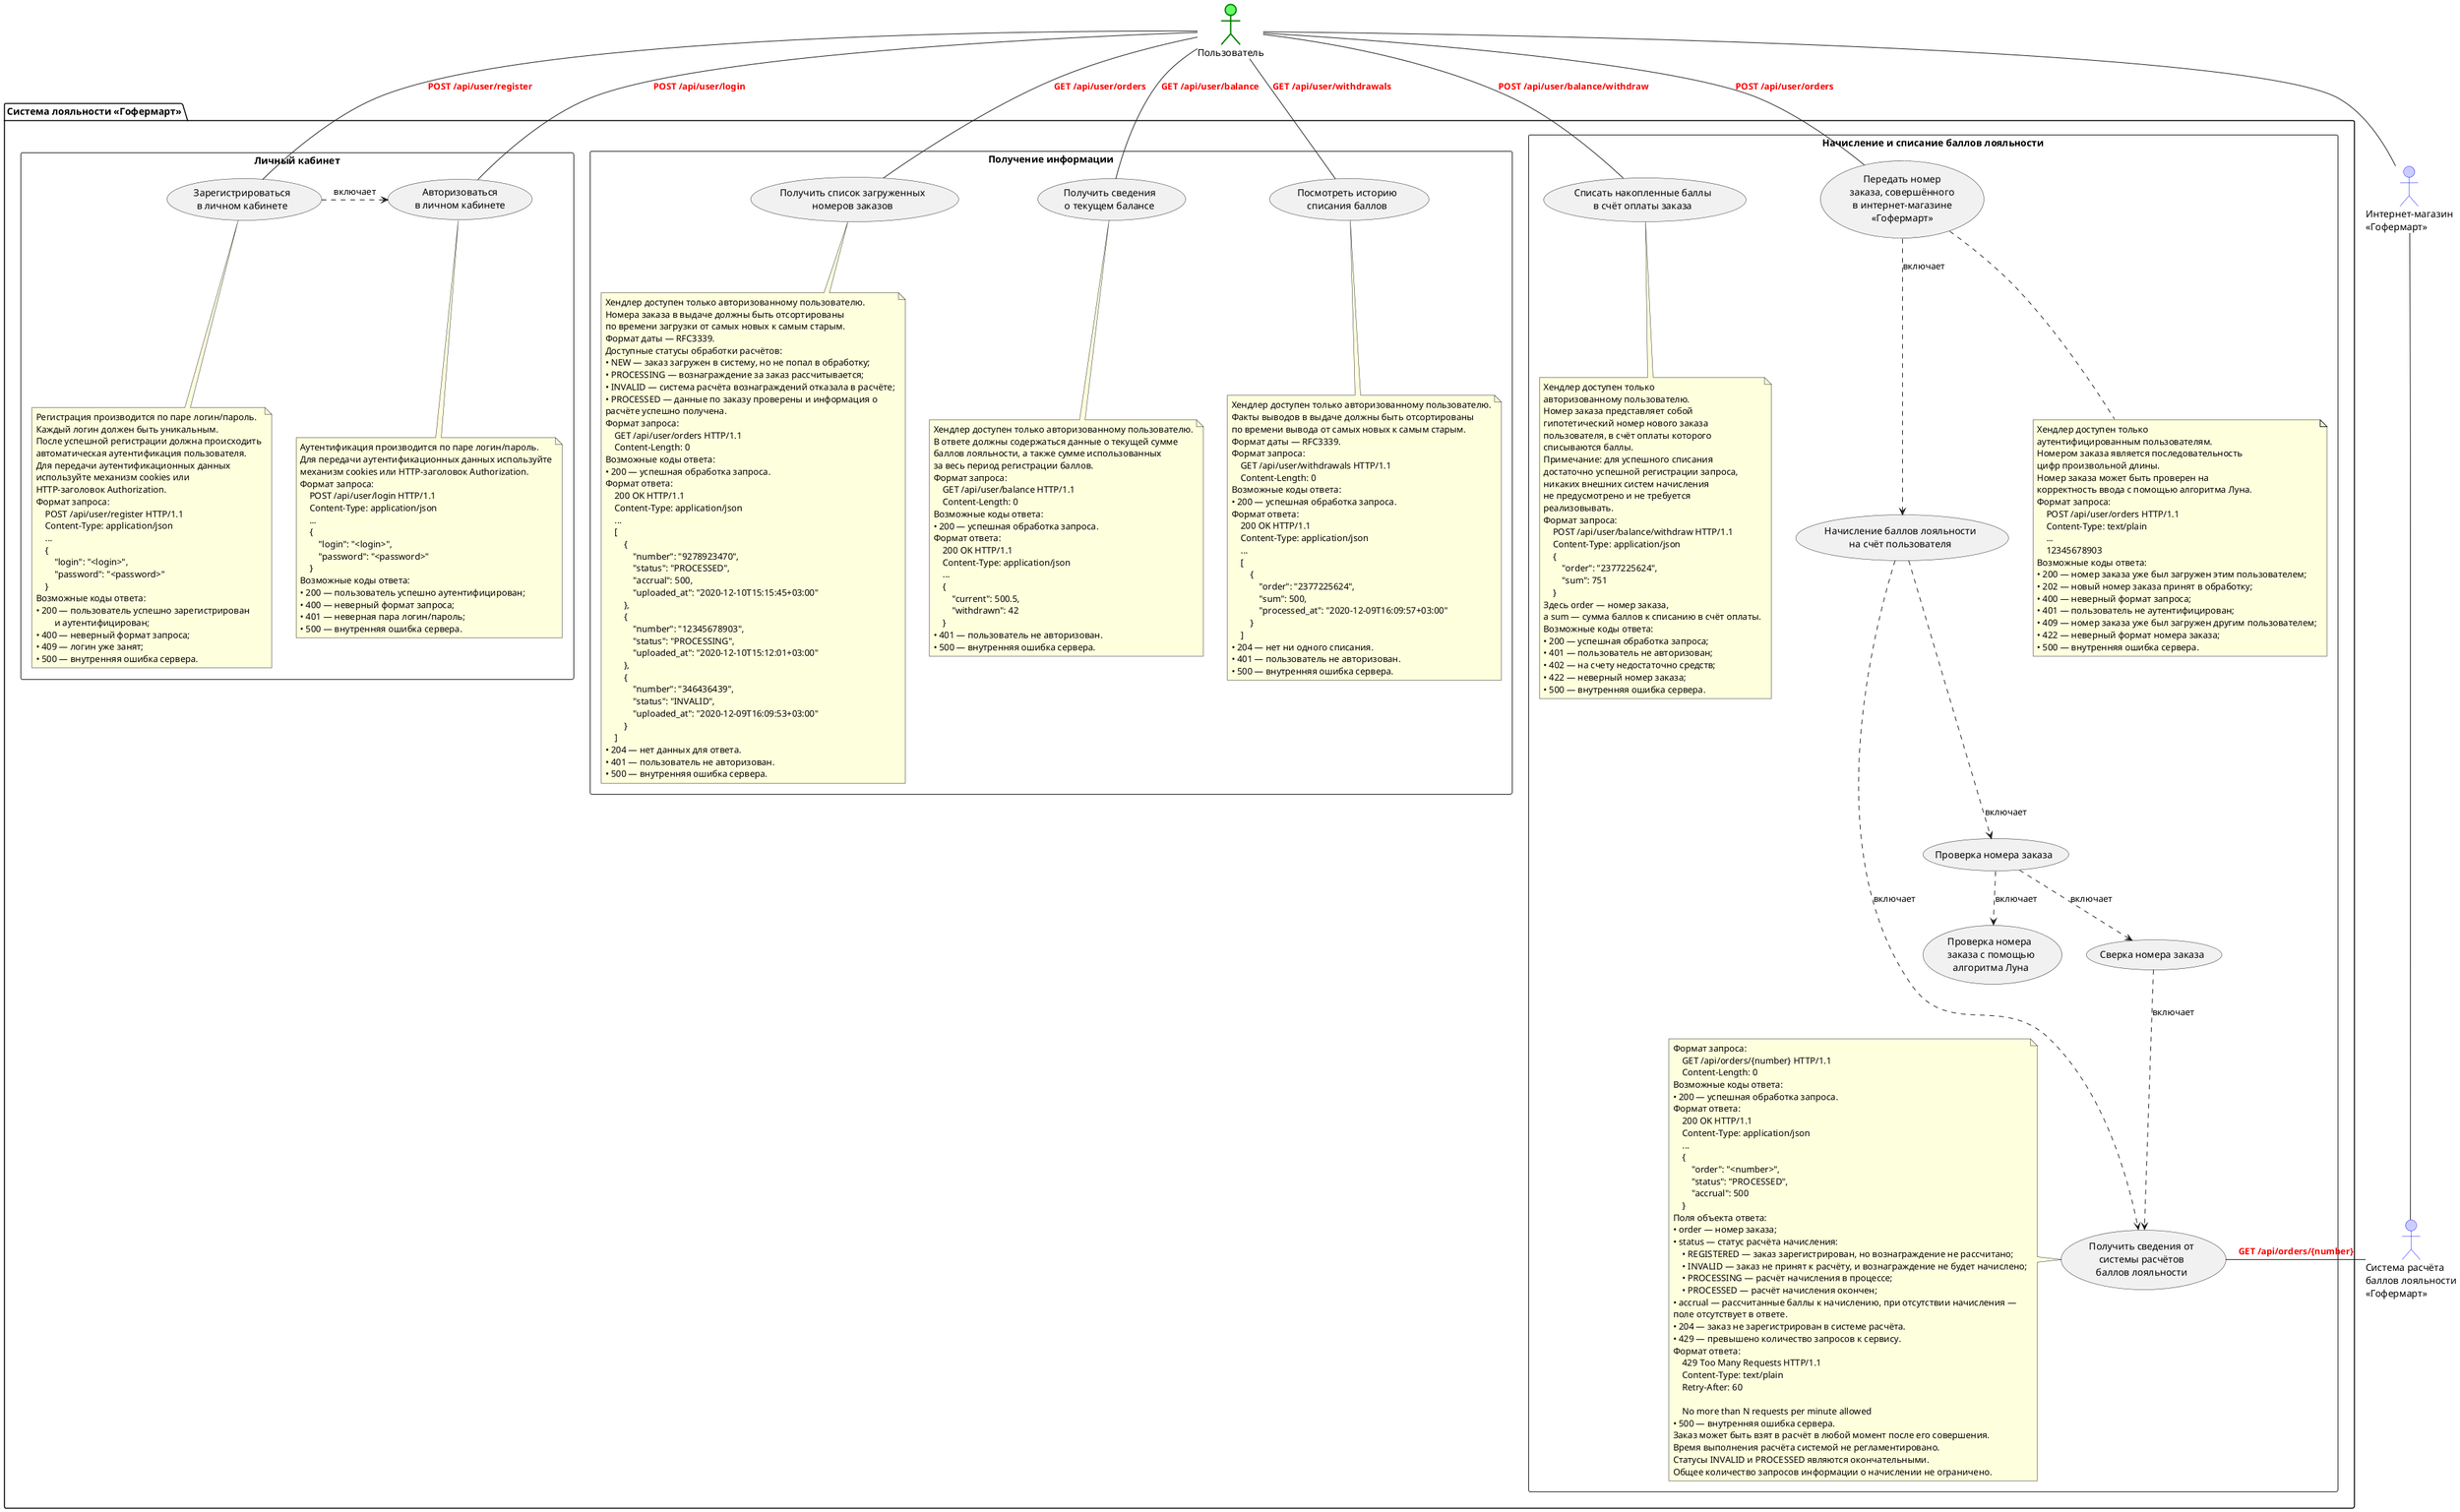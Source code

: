 @startuml usecase

'left to right direction

actor "Пользователь" as User #66FF66;line:Green;line.bold
actor "Интернет-магазин\n<< Гофермарт >>" as Store #CCCCFF;line:Blue
actor "Система расчёта\nбаллов лояльности\n<< Гофермарт >>" as CalcPointsSystem #CCCCFF;line:Blue

package "Система лояльности << Гофермарт >>" as LoyaltySystem {
    rectangle "Личный кабинет" {
        usecase "Зарегистрироваться\nв личном кабинете" as Registration
            note bottom of Registration
                Регистрация производится по паре логин/пароль.
                Каждый логин должен быть уникальным.
                После успешной регистрации должна происходить
                автоматическая аутентификация пользователя.
                Для передачи аутентификационных данных
                используйте механизм cookies или
                HTTP-заголовок Authorization.
                Формат запроса:
                    POST /api/user/register HTTP/1.1
                    Content-Type: application/json
                    ...
                    {
                        "login": "<login>",
                        "password": "<password>"
                    }
                Возможные коды ответа:
                • 200 — пользователь успешно зарегистрирован
                        и аутентифицирован;
                • 400 — неверный формат запроса;
                • 409 — логин уже занят;
                • 500 — внутренняя ошибка сервера.
            end note
        
        usecase "Авторизоваться\nв личном кабинете" as Authorization
            note bottom of Authorization
                Аутентификация производится по паре логин/пароль.
                Для передачи аутентификационных данных используйте
                механизм cookies или HTTP-заголовок Authorization.
                Формат запроса:
                    POST /api/user/login HTTP/1.1
                    Content-Type: application/json
                    ...
                    {
                        "login": "<login>",
                        "password": "<password>"
                    }
                Возможные коды ответа:
                • 200 — пользователь успешно аутентифицирован;
                • 400 — неверный формат запроса;
                • 401 — неверная пара логин/пароль;
                • 500 — внутренняя ошибка сервера.
            end note

    }
   
    rectangle "Получение информации" {
        usecase "Получить список загруженных\nномеров заказов" as GetUploadedOrderID
            note bottom of GetUploadedOrderID
                Хендлер доступен только авторизованному пользователю.
                Номера заказа в выдаче должны быть отсортированы
                по времени загрузки от самых новых к самым старым.
                Формат даты — RFC3339.
                Доступные статусы обработки расчётов:
                • NEW — заказ загружен в систему, но не попал в обработку;
                • PROCESSING — вознаграждение за заказ рассчитывается;
                • INVALID — система расчёта вознаграждений отказала в расчёте;
                • PROCESSED — данные по заказу проверены и информация о
                расчёте успешно получена.
                Формат запроса:
                    GET /api/user/orders HTTP/1.1
                    Content-Length: 0
                Возможные коды ответа:
                • 200 — успешная обработка запроса.
                Формат ответа:
                    200 OK HTTP/1.1
                    Content-Type: application/json
                    ...
                    [
                        {
                            "number": "9278923470",
                            "status": "PROCESSED",
                            "accrual": 500,
                            "uploaded_at": "2020-12-10T15:15:45+03:00"
                        },
                        {
                            "number": "12345678903",
                            "status": "PROCESSING",
                            "uploaded_at": "2020-12-10T15:12:01+03:00"
                        },
                        {
                            "number": "346436439",
                            "status": "INVALID",
                            "uploaded_at": "2020-12-09T16:09:53+03:00"
                        }
                    ]
                • 204 — нет данных для ответа.
                • 401 — пользователь не авторизован.
                • 500 — внутренняя ошибка сервера.
            end note
        
        usecase "Получить сведения\nо текущем балансе" as GetBalance
            note bottom of GetBalance
                Хендлер доступен только авторизованному пользователю.
                В ответе должны содержаться данные о текущей сумме
                баллов лояльности, а также сумме использованных
                за весь период регистрации баллов.
                Формат запроса:
                    GET /api/user/balance HTTP/1.1
                    Content-Length: 0
                Возможные коды ответа:
                • 200 — успешная обработка запроса.
                Формат ответа:
                    200 OK HTTP/1.1
                    Content-Type: application/json
                    ...
                    {
                        "current": 500.5,
                        "withdrawn": 42
                    }
                • 401 — пользователь не авторизован.
                • 500 — внутренняя ошибка сервера.
            endnote
        
        usecase "Посмотреть историю\nсписания баллов" as GetHistory
            note bottom of GetHistory
                Хендлер доступен только авторизованному пользователю.
                Факты выводов в выдаче должны быть отсортированы
                по времени вывода от самых новых к самым старым.
                Формат даты — RFC3339.
                Формат запроса:
                    GET /api/user/withdrawals HTTP/1.1
                    Content-Length: 0
                Возможные коды ответа:
                • 200 — успешная обработка запроса.
                Формат ответа:
                    200 OK HTTP/1.1
                    Content-Type: application/json
                    ...
                    [
                        {
                            "order": "2377225624",
                            "sum": 500,
                            "processed_at": "2020-12-09T16:09:57+03:00"
                        }
                    ]
                • 204 — нет ни одного списания.
                • 401 — пользователь не авторизован.
                • 500 — внутренняя ошибка сервера.
            endnote
    }

    rectangle "Начисление и списание баллов лояльности" {
        usecase "Списать накопленные баллы\nв счёт оплаты заказа" as ApplyPoints
            note bottom of ApplyPoints
                Хендлер доступен только
                авторизованному пользователю.
                Номер заказа представляет собой
                гипотетический номер нового заказа
                пользователя, в счёт оплаты которого
                списываются баллы.
                Примечание: для успешного списания
                достаточно успешной регистрации запроса,
                никаких внешних систем начисления
                не предусмотрено и не требуется
                реализовывать.
                Формат запроса:
                    POST /api/user/balance/withdraw HTTP/1.1
                    Content-Type: application/json
                    {
                        "order": "2377225624",
                        "sum": 751
                    }
                Здесь order — номер заказа,
                а sum — сумма баллов к списанию в счёт оплаты.
                Возможные коды ответа:
                • 200 — успешная обработка запроса;
                • 401 — пользователь не авторизован;
                • 402 — на счету недостаточно средств;
                • 422 — неверный номер заказа;
                • 500 — внутренняя ошибка сервера.
            endnote

        usecase "Передать номер\nзаказа, совершённого\nв интернет-магазине\n<< Гофермарт >>" as PutOrderID
            note bottom of PutOrderID
                Хендлер доступен только
                аутентифицированным пользователям.
                Номером заказа является последовательность
                цифр произвольной длины.
                Номер заказа может быть проверен на
                корректность ввода с помощью алгоритма Луна.
                Формат запроса:
                    POST /api/user/orders HTTP/1.1
                    Content-Type: text/plain
                    ...
                    12345678903
                Возможные коды ответа:
                • 200 — номер заказа уже был загружен этим пользователем;
                • 202 — новый номер заказа принят в обработку;
                • 400 — неверный формат запроса;
                • 401 — пользователь не аутентифицирован;
                • 409 — номер заказа уже был загружен другим пользователем;
                • 422 — неверный формат номера заказа;
                • 500 — внутренняя ошибка сервера.
            end note

        usecase "Проверка номера заказа" as CheckOrderID
        usecase "Сверка номера заказа" as CompareOrderID
        usecase "Начисление баллов лояльности\nна счёт пользователя" as Accrual
        usecase "Проверка номера \nзаказа с помощью\nалгоритма Луна" as Lu
        usecase "Получить сведения от\nсистемы расчётов\nбаллов лояльности" as GetInfoFromCPS
            note left of GetInfoFromCPS
                Формат запроса:
                    GET /api/orders/{number} HTTP/1.1
                    Content-Length: 0
                Возможные коды ответа:
                • 200 — успешная обработка запроса.
                Формат ответа:
                    200 OK HTTP/1.1
                    Content-Type: application/json
                    ...
                    {
                        "order": "<number>",
                        "status": "PROCESSED",
                        "accrual": 500
                    }
                Поля объекта ответа:
                • order — номер заказа;
                • status — статус расчёта начисления:
                    • REGISTERED — заказ зарегистрирован, но вознаграждение не рассчитано;
                    • INVALID — заказ не принят к расчёту, и вознаграждение не будет начислено;
                    • PROCESSING — расчёт начисления в процессе;
                    • PROCESSED — расчёт начисления окончен;
                • accrual — рассчитанные баллы к начислению, при отсутствии начисления —
                поле отсутствует в ответе.
                • 204 — заказ не зарегистрирован в системе расчёта.
                • 429 — превышено количество запросов к сервису.
                Формат ответа:
                    429 Too Many Requests HTTP/1.1
                    Content-Type: text/plain
                    Retry-After: 60
                    
                    No more than N requests per minute allowed
                • 500 — внутренняя ошибка сервера.
                Заказ может быть взят в расчёт в любой момент после его совершения.
                Время выполнения расчёта системой не регламентировано.
                Статусы INVALID и PROCESSED являются окончательными.
                Общее количество запросов информации о начислении не ограничено.
            endnote
    }
}

User -- Store

User -- Authorization : <font color=#FF0000><b>POST /api/user/login
User -- Registration : <font color=#FF0000><b>POST /api/user/register

User -- GetUploadedOrderID : <font color=#FF0000><b>GET /api/user/orders
User -- GetHistory : <font color=#FF0000><b>GET /api/user/withdrawals
User -- GetBalance : <font color=#FF0000><b>GET /api/user/balance


User -- ApplyPoints : <font color=#FF0000><b>POST /api/user/balance/withdraw
User -- PutOrderID : <font color=#FF0000><b>POST /api/user/orders

Registration .>Authorization : включает

Store -- CalcPointsSystem
GetInfoFromCPS - CalcPointsSystem : <font color=#FF0000><b>GET /api/orders/{number}

PutOrderID ..> Accrual : включает
Accrual ..> GetInfoFromCPS : включает
Accrual ..> CheckOrderID : включает
CheckOrderID ..> Lu : включает
CheckOrderID ..> CompareOrderID : включает
CompareOrderID ..> GetInfoFromCPS : включает

@enduml